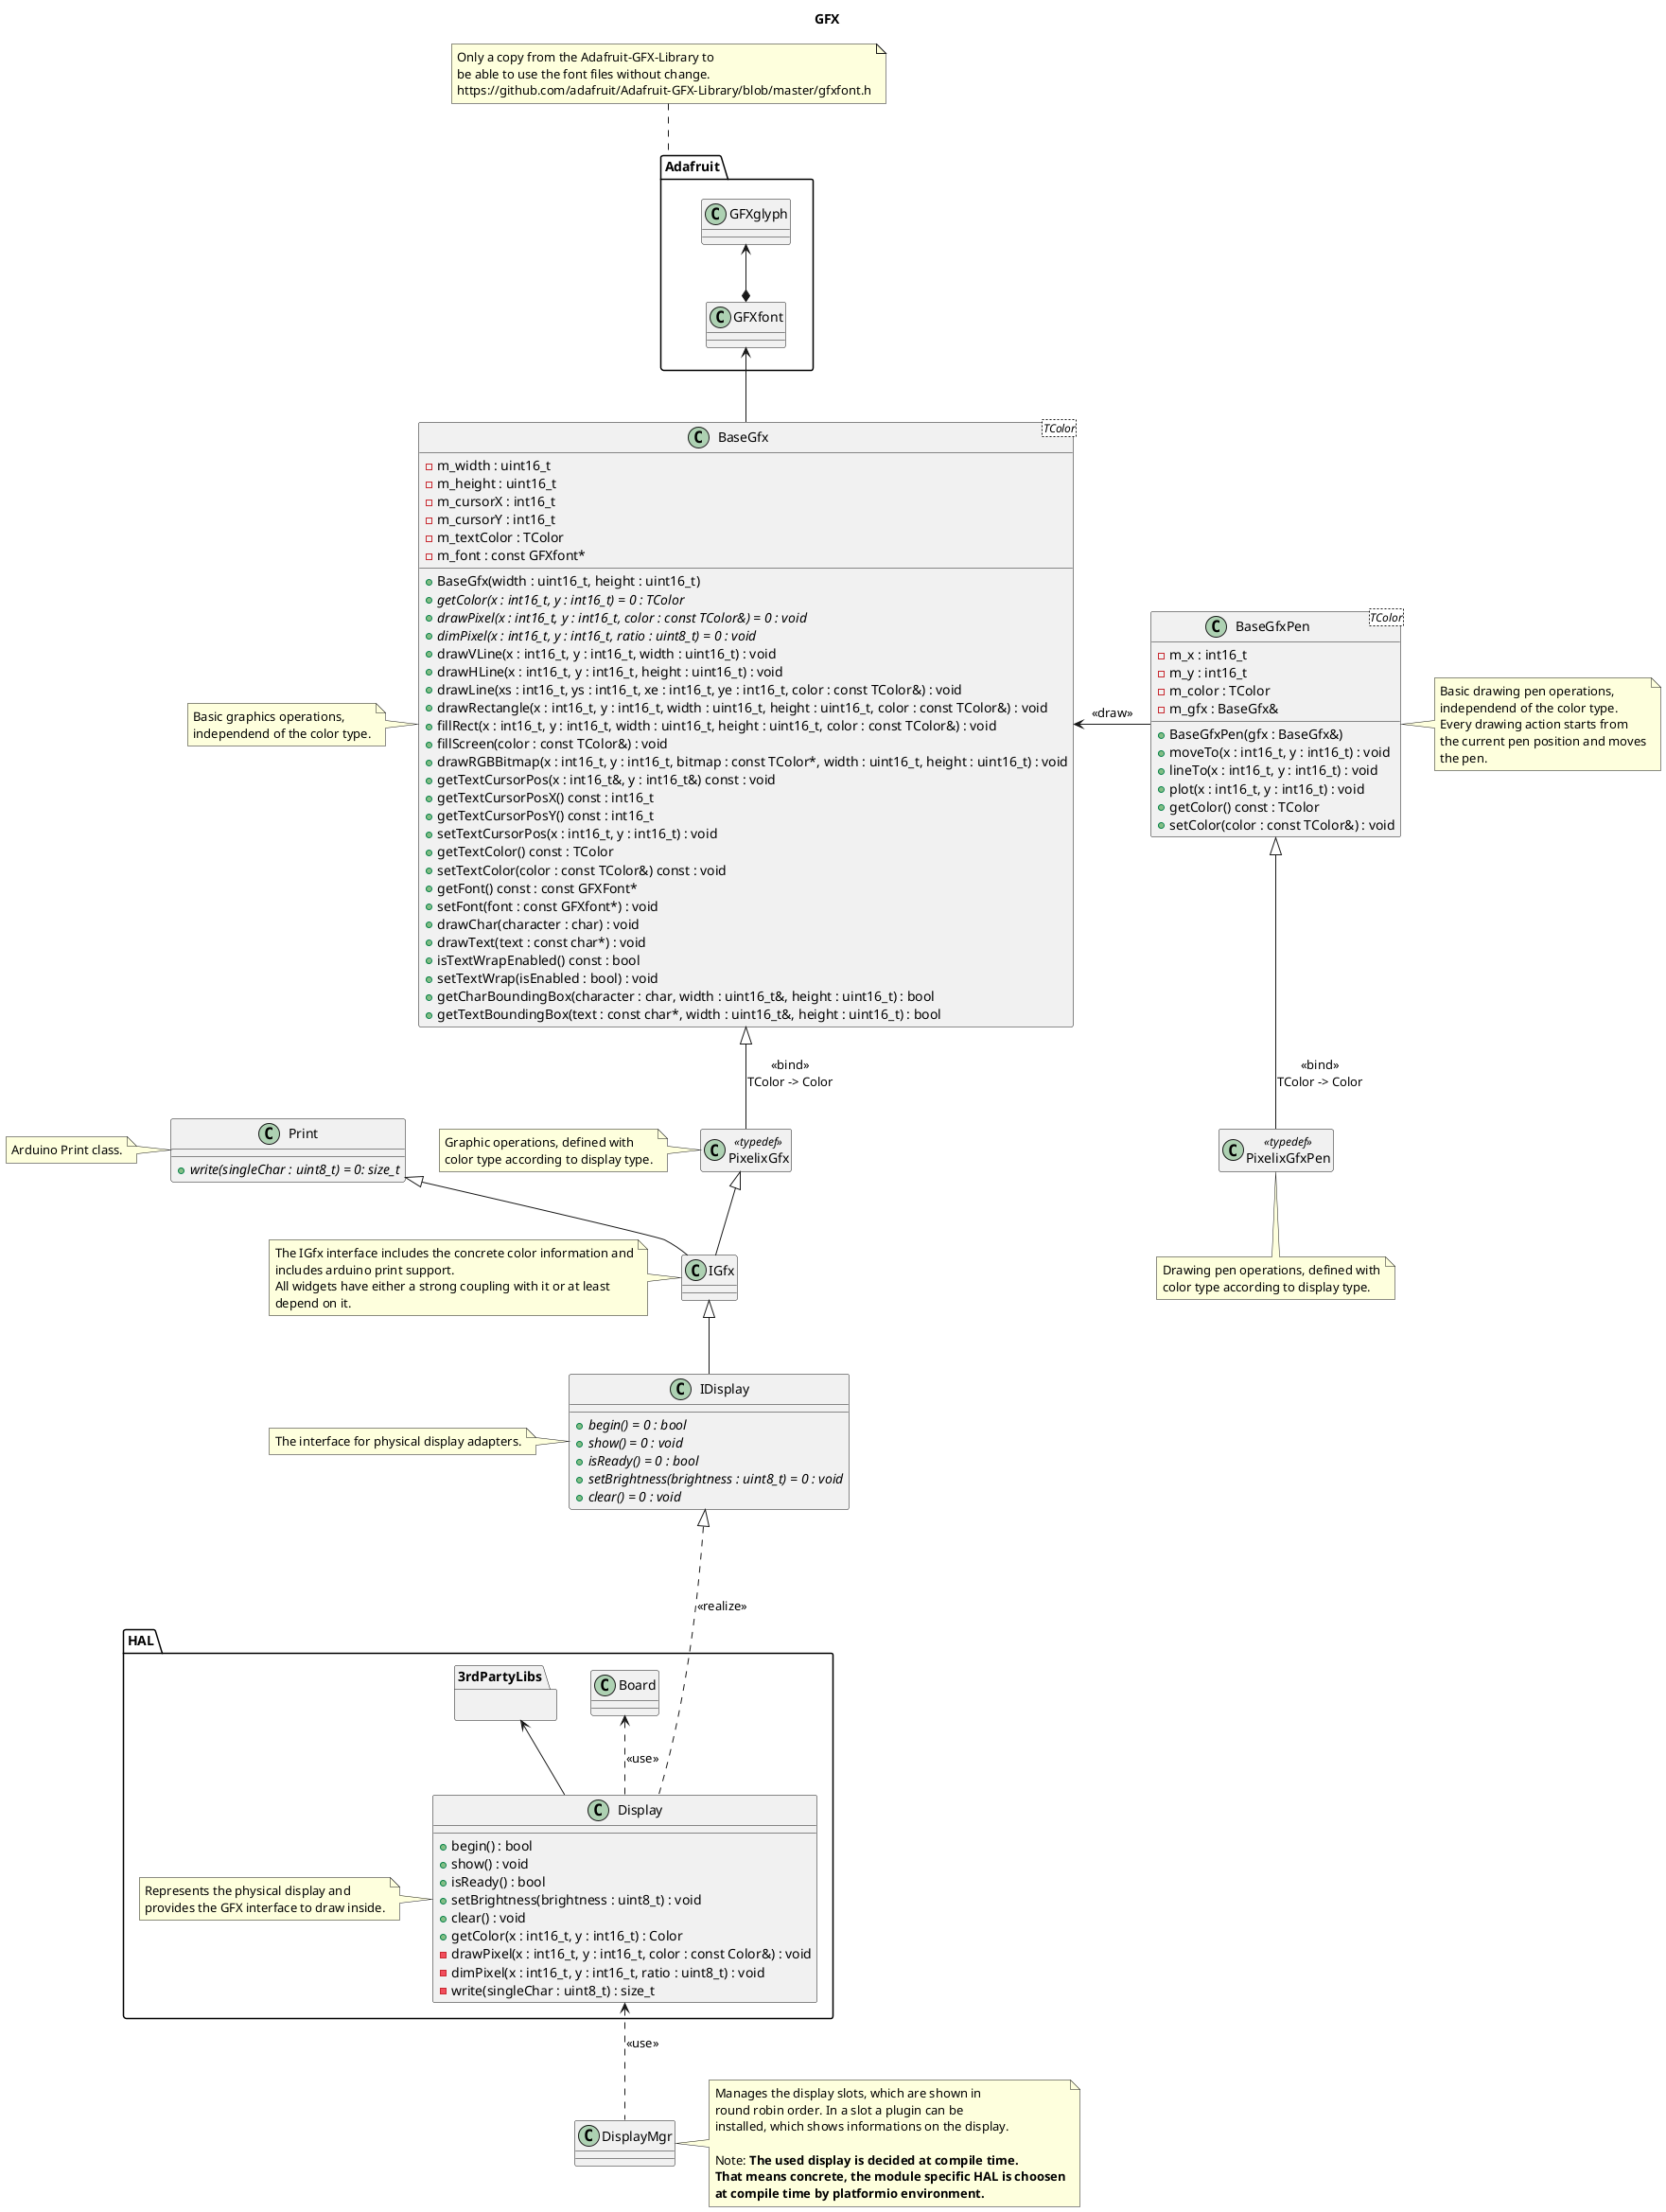 @startuml

title GFX

package "Adafruit" {

    class "GFXglyph" as gfxGlyph
    class "GFXfont" as gfxFont

    gfxGlyph <--* gfxFont
}

note top of Adafruit
    Only a copy from the Adafruit-GFX-Library to
    be able to use the font files without change.
    https://github.com/adafruit/Adafruit-GFX-Library/blob/master/gfxfont.h
end note

class "BaseGfx<TColor>" as baseGfx {
    - m_width : uint16_t
    - m_height : uint16_t
    - m_cursorX : int16_t
    - m_cursorY : int16_t
    - m_textColor : TColor
    - m_font : const GFXfont*
    + BaseGfx(width : uint16_t, height : uint16_t)
    + {abstract} getColor(x : int16_t, y : int16_t) = 0 : TColor
    + {abstract} drawPixel(x : int16_t, y : int16_t, color : const TColor&) = 0 : void
    + {abstract} dimPixel(x : int16_t, y : int16_t, ratio : uint8_t) = 0 : void
    + drawVLine(x : int16_t, y : int16_t, width : uint16_t) : void
    + drawHLine(x : int16_t, y : int16_t, height : uint16_t) : void
    + drawLine(xs : int16_t, ys : int16_t, xe : int16_t, ye : int16_t, color : const TColor&) : void
    + drawRectangle(x : int16_t, y : int16_t, width : uint16_t, height : uint16_t, color : const TColor&) : void
    + fillRect(x : int16_t, y : int16_t, width : uint16_t, height : uint16_t, color : const TColor&) : void
    + fillScreen(color : const TColor&) : void
    + drawRGBBitmap(x : int16_t, y : int16_t, bitmap : const TColor*, width : uint16_t, height : uint16_t) : void
    + getTextCursorPos(x : int16_t&, y : int16_t&) const : void
    + getTextCursorPosX() const : int16_t
    + getTextCursorPosY() const : int16_t
    + setTextCursorPos(x : int16_t, y : int16_t) : void
    + getTextColor() const : TColor
    + setTextColor(color : const TColor&) const : void
    + getFont() const : const GFXFont*
    + setFont(font : const GFXfont*) : void
    + drawChar(character : char) : void
    + drawText(text : const char*) : void
    + isTextWrapEnabled() const : bool
    + setTextWrap(isEnabled : bool) : void
    + getCharBoundingBox(character : char, width : uint16_t&, height : uint16_t) : bool
    + getTextBoundingBox(text : const char*, width : uint16_t&, height : uint16_t) : bool
}

note left of baseGfx
    Basic graphics operations,
    independend of the color type.
end note

gfxFont <-- baseGfx

class "BaseGfxPen<TColor>" as baseGfxPen {
    - m_x : int16_t
    - m_y : int16_t
    - m_color : TColor
    - m_gfx : BaseGfx&
    + BaseGfxPen(gfx : BaseGfx&)
    + moveTo(x : int16_t, y : int16_t) : void
    + lineTo(x : int16_t, y : int16_t) : void
    + plot(x : int16_t, y : int16_t) : void
    + getColor() const : TColor
    + setColor(color : const TColor&) : void
}

note right of baseGfxPen
    Basic drawing pen operations,
    independend of the color type.
    Every drawing action starts from
    the current pen position and moves
    the pen.
end note

baseGfx <- baseGfxPen: <<draw>>

class PixelixGfx <<typedef>>
hide PixelixGfx members

note left of PixelixGfx
    Graphic operations, defined with
    color type according to display type.
end note

baseGfx <|-- PixelixGfx: <<bind>>\nTColor -> Color

class PixelixGfxPen <<typedef>>
hide PixelixGfxPen members

note bottom of PixelixGfxPen
    Drawing pen operations, defined with
    color type according to display type.
end note

baseGfxPen <|-- PixelixGfxPen: <<bind>>\nTColor -> Color

class "Print" as print {
    +{abstract} write(singleChar : uint8_t) = 0: size_t
}

note left of print
    Arduino Print class.
end note

class "IGfx" as iGfx {
}

note left of iGfx
    The IGfx interface includes the concrete color information and
    includes arduino print support.
    All widgets have either a strong coupling with it or at least
    depend on it.
end note

PixelixGfx <|-- iGfx
print <|-- iGfx

class "IDisplay" as iDisplay {
    + {abstract} begin() = 0 : bool
    + {abstract} show() = 0 : void
    + {abstract} isReady() = 0 : bool
    + {abstract} setBrightness(brightness : uint8_t) = 0 : void
    + {abstract} clear() = 0 : void
}

note left of iDisplay
    The interface for physical display adapters.
end note

iGfx <|-- iDisplay

package "HAL" {

    class "Board" as board

    package "3rdPartyLibs" as 3rdPartyLibs {
    }

    class "Display" as display {
        + begin() : bool
        + show() : void
        + isReady() : bool
        + setBrightness(brightness : uint8_t) : void
        + clear() : void
        + getColor(x : int16_t, y : int16_t) : Color
        - drawPixel(x : int16_t, y : int16_t, color : const Color&) : void
        - dimPixel(x : int16_t, y : int16_t, ratio : uint8_t) : void
        - write(singleChar : uint8_t) : size_t
    }

    note left of display
        Represents the physical display and
        provides the GFX interface to draw inside.
    end note

    iDisplay <|.... display: <<realize>>
    3rdPartyLibs <-- display
    board <.. display: <<use>>
}

class "DisplayMgr" as displayMgr

note right of displayMgr
    Manages the display slots, which are shown in
    round robin order. In a slot a plugin can be
    installed, which shows informations on the display.

    Note: **The used display is decided at compile time.**
    **That means concrete, the module specific HAL is choosen**
    **at compile time by platformio environment.**
end note

display <.. displayMgr: <<use>>

@enduml